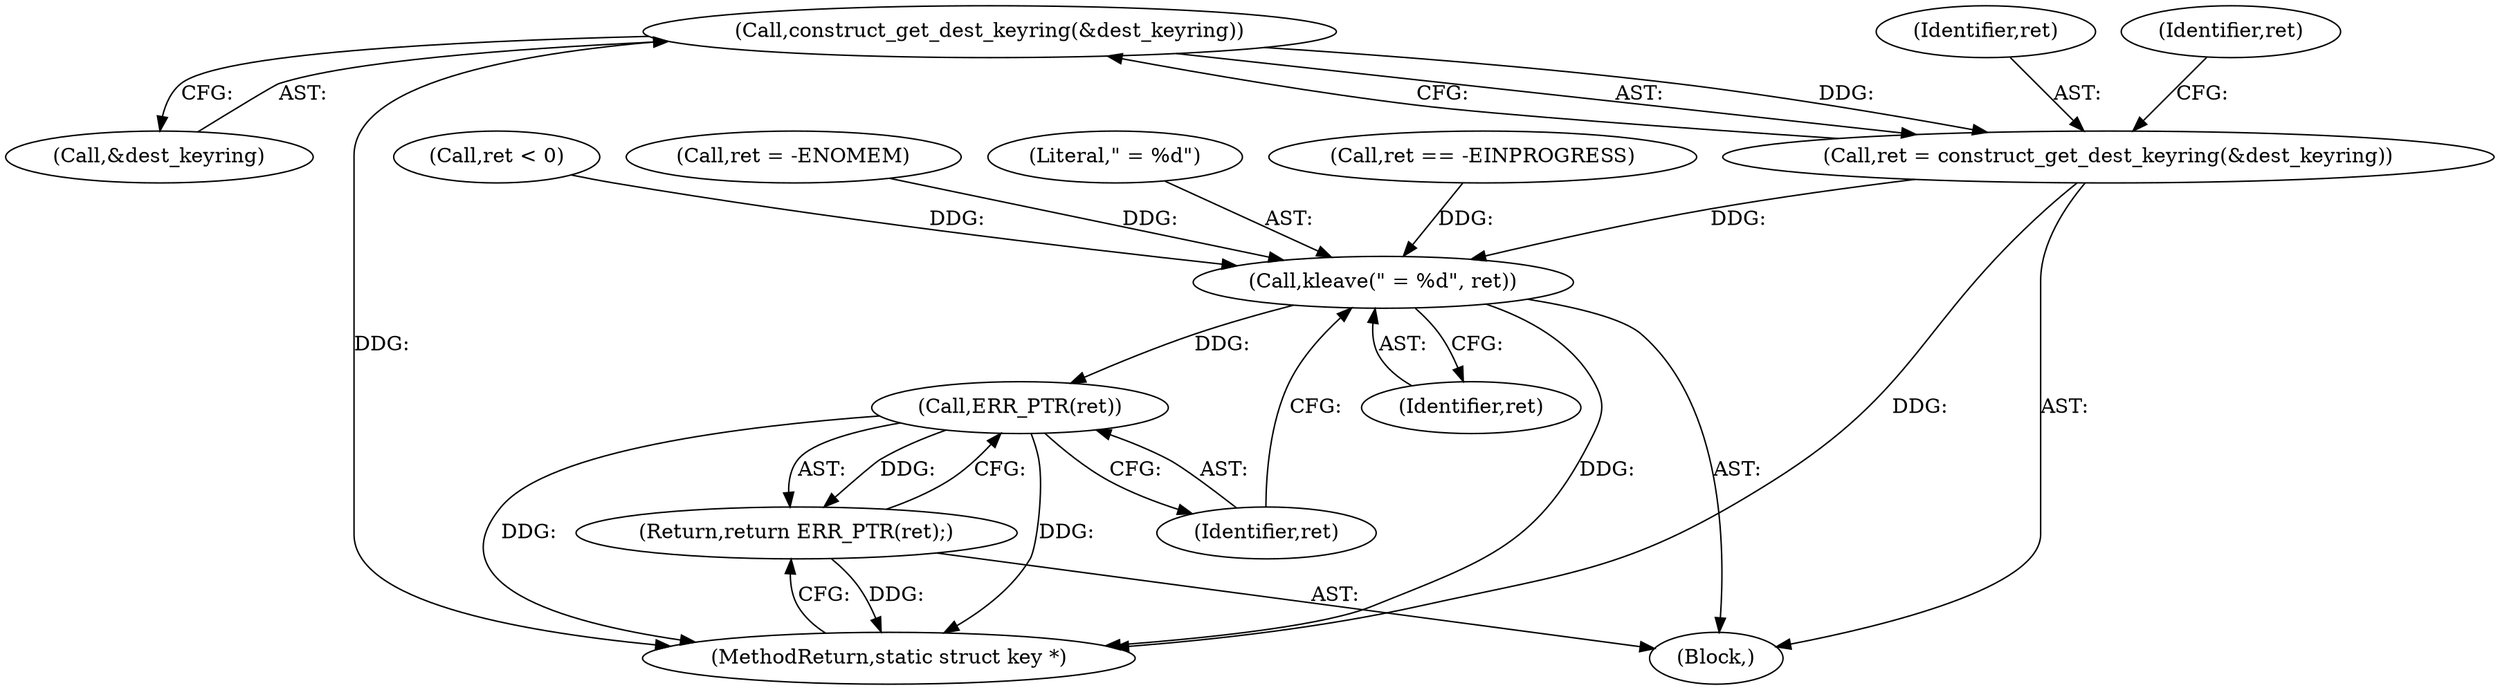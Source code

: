 digraph "0_linux_4dca6ea1d9432052afb06baf2e3ae78188a4410b_0@pointer" {
"1000128" [label="(Call,construct_get_dest_keyring(&dest_keyring))"];
"1000126" [label="(Call,ret = construct_get_dest_keyring(&dest_keyring))"];
"1000212" [label="(Call,kleave(\" = %d\", ret))"];
"1000216" [label="(Call,ERR_PTR(ret))"];
"1000215" [label="(Return,return ERR_PTR(ret);)"];
"1000212" [label="(Call,kleave(\" = %d\", ret))"];
"1000129" [label="(Call,&dest_keyring)"];
"1000126" [label="(Call,ret = construct_get_dest_keyring(&dest_keyring))"];
"1000128" [label="(Call,construct_get_dest_keyring(&dest_keyring))"];
"1000217" [label="(Identifier,ret)"];
"1000218" [label="(MethodReturn,static struct key *)"];
"1000127" [label="(Identifier,ret)"];
"1000172" [label="(Call,ret < 0)"];
"1000132" [label="(Identifier,ret)"];
"1000107" [label="(Block,)"];
"1000214" [label="(Identifier,ret)"];
"1000142" [label="(Call,ret = -ENOMEM)"];
"1000216" [label="(Call,ERR_PTR(ret))"];
"1000215" [label="(Return,return ERR_PTR(ret);)"];
"1000213" [label="(Literal,\" = %d\")"];
"1000181" [label="(Call,ret == -EINPROGRESS)"];
"1000128" -> "1000126"  [label="AST: "];
"1000128" -> "1000129"  [label="CFG: "];
"1000129" -> "1000128"  [label="AST: "];
"1000126" -> "1000128"  [label="CFG: "];
"1000128" -> "1000218"  [label="DDG: "];
"1000128" -> "1000126"  [label="DDG: "];
"1000126" -> "1000107"  [label="AST: "];
"1000127" -> "1000126"  [label="AST: "];
"1000132" -> "1000126"  [label="CFG: "];
"1000126" -> "1000218"  [label="DDG: "];
"1000126" -> "1000212"  [label="DDG: "];
"1000212" -> "1000107"  [label="AST: "];
"1000212" -> "1000214"  [label="CFG: "];
"1000213" -> "1000212"  [label="AST: "];
"1000214" -> "1000212"  [label="AST: "];
"1000217" -> "1000212"  [label="CFG: "];
"1000212" -> "1000218"  [label="DDG: "];
"1000181" -> "1000212"  [label="DDG: "];
"1000172" -> "1000212"  [label="DDG: "];
"1000142" -> "1000212"  [label="DDG: "];
"1000212" -> "1000216"  [label="DDG: "];
"1000216" -> "1000215"  [label="AST: "];
"1000216" -> "1000217"  [label="CFG: "];
"1000217" -> "1000216"  [label="AST: "];
"1000215" -> "1000216"  [label="CFG: "];
"1000216" -> "1000218"  [label="DDG: "];
"1000216" -> "1000218"  [label="DDG: "];
"1000216" -> "1000215"  [label="DDG: "];
"1000215" -> "1000107"  [label="AST: "];
"1000218" -> "1000215"  [label="CFG: "];
"1000215" -> "1000218"  [label="DDG: "];
}
